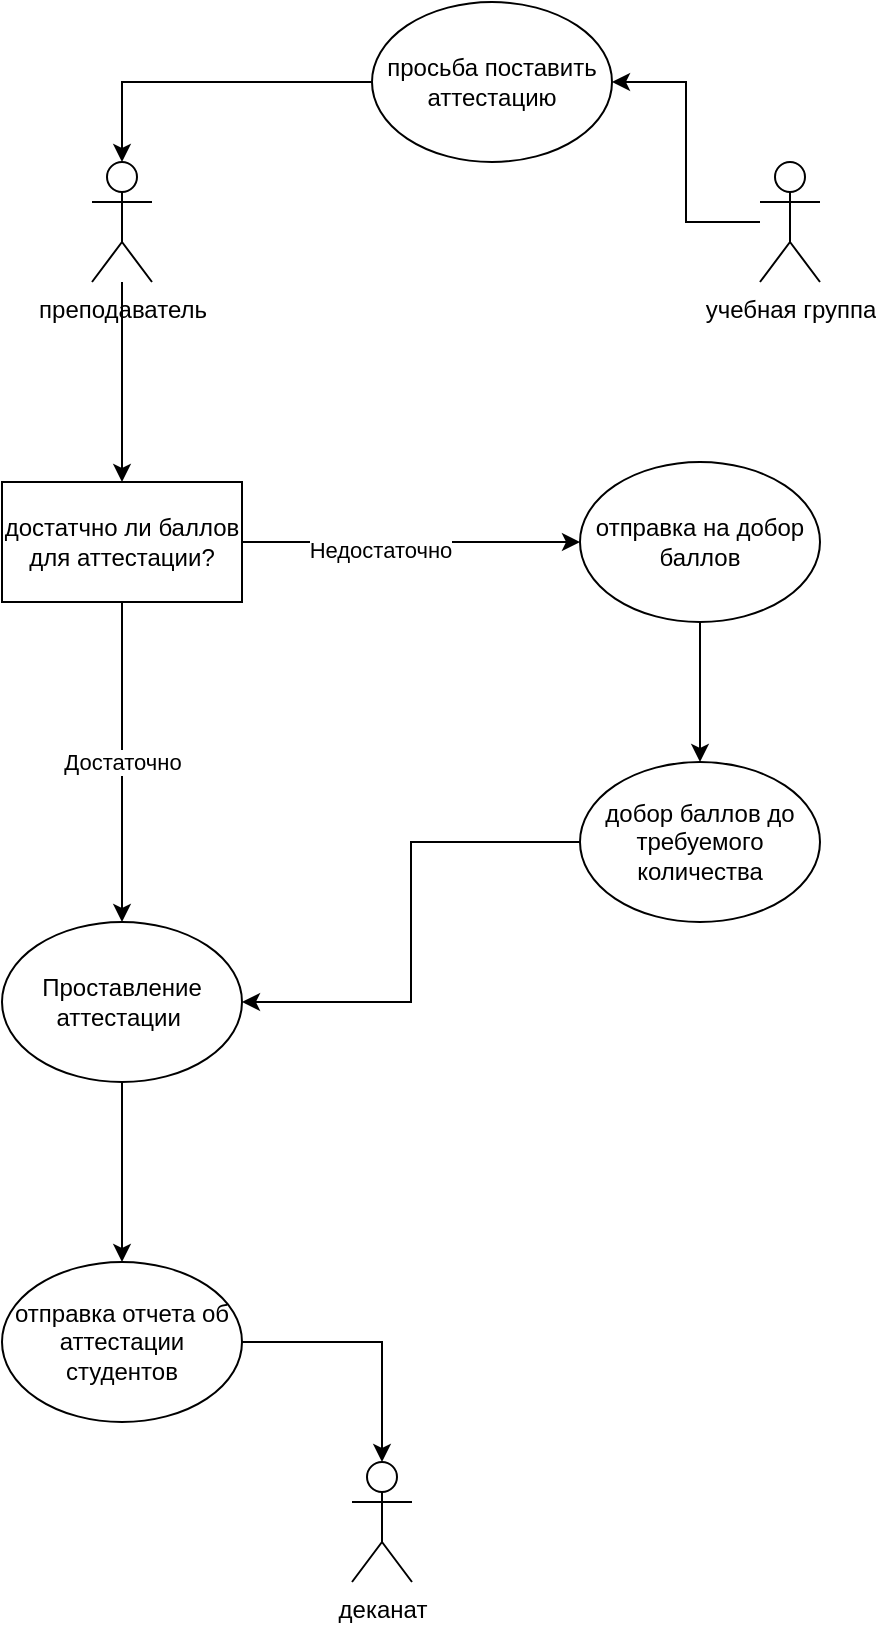 <mxfile version="20.3.0" type="device"><diagram id="Lpn1rNdtu49chXL8mRqB" name="Страница 1"><mxGraphModel dx="1038" dy="641" grid="1" gridSize="10" guides="1" tooltips="1" connect="1" arrows="1" fold="1" page="1" pageScale="1" pageWidth="827" pageHeight="1169" math="0" shadow="0"><root><mxCell id="0"/><mxCell id="1" parent="0"/><mxCell id="J49biNMZCLLJmWa4SFC9-9" style="edgeStyle=orthogonalEdgeStyle;rounded=0;orthogonalLoop=1;jettySize=auto;html=1;entryX=0.5;entryY=0;entryDx=0;entryDy=0;" parent="1" source="J49biNMZCLLJmWa4SFC9-1" target="J49biNMZCLLJmWa4SFC9-8" edge="1"><mxGeometry relative="1" as="geometry"/></mxCell><mxCell id="J49biNMZCLLJmWa4SFC9-1" value="преподаватель" style="shape=umlActor;verticalLabelPosition=bottom;verticalAlign=top;html=1;outlineConnect=0;" parent="1" vertex="1"><mxGeometry x="80" y="180" width="30" height="60" as="geometry"/></mxCell><mxCell id="J49biNMZCLLJmWa4SFC9-5" style="edgeStyle=orthogonalEdgeStyle;rounded=0;orthogonalLoop=1;jettySize=auto;html=1;entryX=1;entryY=0.5;entryDx=0;entryDy=0;" parent="1" source="J49biNMZCLLJmWa4SFC9-2" target="J49biNMZCLLJmWa4SFC9-4" edge="1"><mxGeometry relative="1" as="geometry"/></mxCell><mxCell id="J49biNMZCLLJmWa4SFC9-2" value="учебная группа" style="shape=umlActor;verticalLabelPosition=bottom;verticalAlign=top;html=1;outlineConnect=0;" parent="1" vertex="1"><mxGeometry x="414" y="180" width="30" height="60" as="geometry"/></mxCell><mxCell id="J49biNMZCLLJmWa4SFC9-6" style="edgeStyle=orthogonalEdgeStyle;rounded=0;orthogonalLoop=1;jettySize=auto;html=1;entryX=0.5;entryY=0;entryDx=0;entryDy=0;entryPerimeter=0;" parent="1" source="J49biNMZCLLJmWa4SFC9-4" target="J49biNMZCLLJmWa4SFC9-1" edge="1"><mxGeometry relative="1" as="geometry"/></mxCell><mxCell id="J49biNMZCLLJmWa4SFC9-4" value="просьба поставить аттестацию" style="ellipse;whiteSpace=wrap;html=1;" parent="1" vertex="1"><mxGeometry x="220" y="100" width="120" height="80" as="geometry"/></mxCell><mxCell id="J49biNMZCLLJmWa4SFC9-13" value="Достаточно" style="edgeStyle=orthogonalEdgeStyle;rounded=0;orthogonalLoop=1;jettySize=auto;html=1;entryX=0.5;entryY=0;entryDx=0;entryDy=0;" parent="1" source="J49biNMZCLLJmWa4SFC9-8" target="J49biNMZCLLJmWa4SFC9-10" edge="1"><mxGeometry relative="1" as="geometry"/></mxCell><mxCell id="J49biNMZCLLJmWa4SFC9-17" style="edgeStyle=orthogonalEdgeStyle;rounded=0;orthogonalLoop=1;jettySize=auto;html=1;entryX=0;entryY=0.5;entryDx=0;entryDy=0;" parent="1" source="J49biNMZCLLJmWa4SFC9-8" target="J49biNMZCLLJmWa4SFC9-16" edge="1"><mxGeometry relative="1" as="geometry"/></mxCell><mxCell id="iz4lyi45AeeHGsrFyw5F-1" value="Недостаточно" style="edgeLabel;html=1;align=center;verticalAlign=middle;resizable=0;points=[];" vertex="1" connectable="0" parent="J49biNMZCLLJmWa4SFC9-17"><mxGeometry x="-0.186" y="-4" relative="1" as="geometry"><mxPoint as="offset"/></mxGeometry></mxCell><mxCell id="J49biNMZCLLJmWa4SFC9-8" value="достатчно ли баллов для аттестации?" style="rounded=0;whiteSpace=wrap;html=1;" parent="1" vertex="1"><mxGeometry x="35" y="340" width="120" height="60" as="geometry"/></mxCell><mxCell id="J49biNMZCLLJmWa4SFC9-14" style="edgeStyle=orthogonalEdgeStyle;rounded=0;orthogonalLoop=1;jettySize=auto;html=1;" parent="1" source="J49biNMZCLLJmWa4SFC9-10" target="J49biNMZCLLJmWa4SFC9-11" edge="1"><mxGeometry relative="1" as="geometry"/></mxCell><mxCell id="J49biNMZCLLJmWa4SFC9-10" value="Проставление аттестации&amp;nbsp;" style="ellipse;whiteSpace=wrap;html=1;" parent="1" vertex="1"><mxGeometry x="35" y="560" width="120" height="80" as="geometry"/></mxCell><mxCell id="J49biNMZCLLJmWa4SFC9-15" style="edgeStyle=orthogonalEdgeStyle;rounded=0;orthogonalLoop=1;jettySize=auto;html=1;" parent="1" source="J49biNMZCLLJmWa4SFC9-11" target="J49biNMZCLLJmWa4SFC9-12" edge="1"><mxGeometry relative="1" as="geometry"/></mxCell><mxCell id="J49biNMZCLLJmWa4SFC9-11" value="отправка отчета об аттестации студентов" style="ellipse;whiteSpace=wrap;html=1;" parent="1" vertex="1"><mxGeometry x="35" y="730" width="120" height="80" as="geometry"/></mxCell><mxCell id="J49biNMZCLLJmWa4SFC9-12" value="деканат" style="shape=umlActor;verticalLabelPosition=bottom;verticalAlign=top;html=1;outlineConnect=0;" parent="1" vertex="1"><mxGeometry x="210" y="830" width="30" height="60" as="geometry"/></mxCell><mxCell id="J49biNMZCLLJmWa4SFC9-20" style="edgeStyle=orthogonalEdgeStyle;rounded=0;orthogonalLoop=1;jettySize=auto;html=1;entryX=0.5;entryY=0;entryDx=0;entryDy=0;" parent="1" source="J49biNMZCLLJmWa4SFC9-16" target="J49biNMZCLLJmWa4SFC9-19" edge="1"><mxGeometry relative="1" as="geometry"/></mxCell><mxCell id="J49biNMZCLLJmWa4SFC9-16" value="отправка на добор баллов" style="ellipse;whiteSpace=wrap;html=1;" parent="1" vertex="1"><mxGeometry x="324" y="330" width="120" height="80" as="geometry"/></mxCell><mxCell id="J49biNMZCLLJmWa4SFC9-21" style="edgeStyle=orthogonalEdgeStyle;rounded=0;orthogonalLoop=1;jettySize=auto;html=1;entryX=1;entryY=0.5;entryDx=0;entryDy=0;" parent="1" source="J49biNMZCLLJmWa4SFC9-19" target="J49biNMZCLLJmWa4SFC9-10" edge="1"><mxGeometry relative="1" as="geometry"/></mxCell><mxCell id="J49biNMZCLLJmWa4SFC9-19" value="добор баллов до требуемого количества" style="ellipse;whiteSpace=wrap;html=1;" parent="1" vertex="1"><mxGeometry x="324" y="480" width="120" height="80" as="geometry"/></mxCell></root></mxGraphModel></diagram></mxfile>